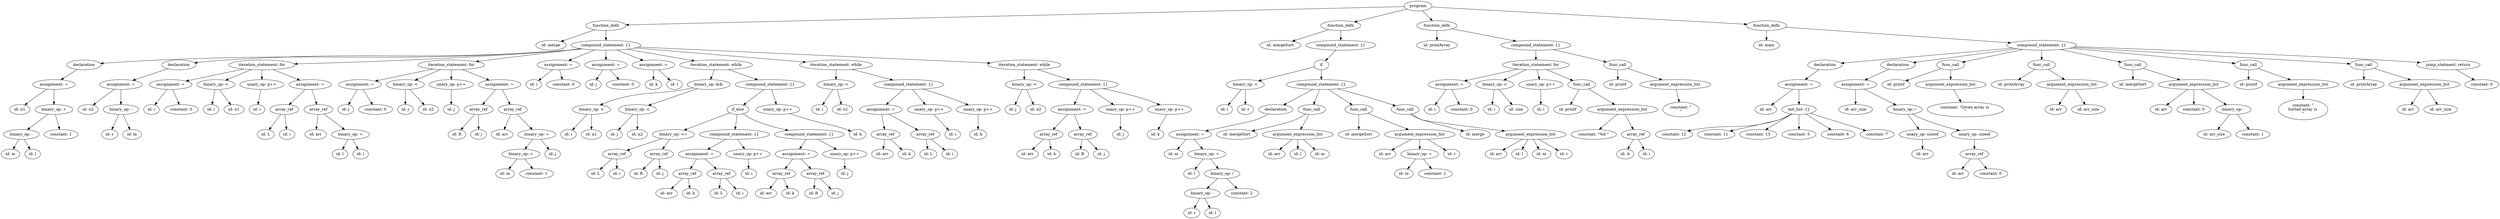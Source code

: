 strict digraph "" {
	graph [bb="0,0,7615.5,795"];
	node [label="\N"];
	597	[height=0.5,
		label=program,
		pos="4356,777",
		width=1.1389];
	458	[height=0.5,
		label=function_defn,
		pos="1915,705",
		width=1.6667];
	597 -> 458	[pos="e,1974.5,707.71 4315.2,774.83 4031,766.68 2349.2,718.45 1984.7,708"];
	509	[height=0.5,
		label=function_defn,
		pos="4155,705",
		width=1.6667];
	597 -> 509	[pos="e,4192.7,719.13 4324.6,765.06 4291.9,753.66 4240.2,735.66 4202.4,722.52"];
	542	[height=0.5,
		label=function_defn,
		pos="4437,705",
		width=1.6667];
	597 -> 542	[pos="e,4418.2,722.22 4374,760.46 4384.7,751.24 4398.4,739.36 4410.3,729.05"];
	596	[height=0.5,
		label=function_defn,
		pos="5472,705",
		width=1.6667];
	597 -> 596	[pos="e,5413.8,709.65 4396.4,773.47 4562.4,763.05 5193.4,723.47 5403.5,710.3"];
	300	[height=0.5,
		label="id: merge",
		pos="1751,633",
		width=1.25];
	458 -> 300	[pos="e,1780.6,646.62 1881.8,689.83 1855.3,678.51 1818,662.6 1790,650.66"];
	457	[height=0.5,
		label="compound_statement: {}",
		pos="1915,633",
		width=2.7984];
	458 -> 457	[pos="e,1915,651.1 1915,686.7 1915,678.98 1915,669.71 1915,661.11"];
	460	[height=0.5,
		label="id: mergeSort",
		pos="3976,633",
		width=1.6667];
	509 -> 460	[pos="e,4011.2,647.75 4120.1,690.34 4091.7,679.24 4051.5,663.52 4020.8,651.51"];
	508	[height=0.5,
		label="compound_statement: {}",
		pos="4155,633",
		width=2.7984];
	509 -> 508	[pos="e,4155,651.1 4155,686.7 4155,678.98 4155,669.71 4155,661.11"];
	511	[height=0.5,
		label="id: printArray",
		pos="4437,633",
		width=1.6667];
	542 -> 511	[pos="e,4437,651.1 4437,686.7 4437,678.98 4437,669.71 4437,661.11"];
	541	[height=0.5,
		label="compound_statement: {}",
		pos="4716,633",
		width=2.7984];
	542 -> 541	[pos="e,4660.1,648.03 4481.5,692.83 4527,681.41 4598.3,663.54 4650.3,650.49"];
	544	[height=0.5,
		label="id: main",
		pos="5472,633",
		width=1.125];
	596 -> 544	[pos="e,5472,651.1 5472,686.7 5472,678.98 5472,669.71 5472,661.11"];
	595	[height=0.5,
		label="compound_statement: {}",
		pos="6263,633",
		width=2.7984];
	596 -> 595	[pos="e,6175,641.79 5528.6,698.99 5662,687.19 5997.6,657.49 6164.9,642.68"];
	326	[height=0.5,
		label=declaration,
		pos="276,561",
		width=1.3902];
	457 -> 326	[pos="e,324.57,565.98 1845.6,619.93 1832.2,617.97 1818.2,616.2 1805,615 1236,563.27 1090.7,606.86 520,579 456.65,575.91 384.15,570.64 \
334.75,566.78"];
	333	[height=0.5,
		label=declaration,
		pos="579,561",
		width=1.3902];
	457 -> 333	[pos="e,625.17,568.15 1845.3,619.94 1832,618 1818.1,616.23 1805,615 1329,570.41 1206.8,613.77 730,579 698.6,576.71 663.66,572.86 635.3,\
569.4"];
	356	[height=0.5,
		label="iteration_statement: for",
		pos="833,561",
		width=2.5998];
	457 -> 356	[pos="e,925.38,564 1844.7,620.08 1831.5,618.15 1817.9,616.34 1805,615 1489,582.05 1113,568.91 935.49,564.26"];
	376	[height=0.5,
		label="iteration_statement: for",
		pos="1428,561",
		width=2.5998];
	457 -> 376	[pos="e,1502.1,572.11 1841.9,620.57 1829.6,618.68 1816.9,616.76 1805,615 1704.4,600.16 1588.6,584.01 1512.1,573.49"];
	379	[height=0.5,
		label="assignment: =",
		pos="1772,561",
		width=1.6971];
	457 -> 379	[pos="e,1802.2,576.79 1882.2,615.94 1861.1,605.63 1833.6,592.17 1811.4,581.28"];
	382	[height=0.5,
		label="assignment: =",
		pos="1915,561",
		width=1.6971];
	457 -> 382	[pos="e,1915,579.1 1915,614.7 1915,606.98 1915,597.71 1915,589.11"];
	385	[height=0.5,
		label="assignment: =",
		pos="2057,561",
		width=1.6971];
	457 -> 385	[pos="e,2027,576.79 1947.6,615.94 1968.5,605.63 1995.8,592.17 2017.9,581.28"];
	424	[height=0.5,
		label="iteration_statement: while",
		pos="2240,561",
		width=2.8525];
	457 -> 424	[pos="e,2177.8,575.4 1976.9,618.67 2031.3,606.96 2110.4,589.91 2167.7,577.57"];
	440	[height=0.5,
		label="iteration_statement: while",
		pos="2636,561",
		width=2.8525];
	457 -> 440	[pos="e,2548.5,570.49 2001.3,623.63 2136.3,610.51 2396.9,585.22 2538.5,571.46"];
	456	[height=0.5,
		label="iteration_statement: while",
		pos="3221,561",
		width=2.8525];
	457 -> 456	[pos="e,3124.2,567.19 2010,626.91 2247.2,614.19 2864.5,581.11 3114,567.73"];
	507	[height=0.5,
		label=if,
		pos="4105,561",
		width=0.75];
	508 -> 507	[pos="e,4116.3,577.83 4142.9,615.05 4136.7,606.38 4129,595.67 4122.2,586.15"];
	536	[height=0.5,
		label="iteration_statement: for",
		pos="4716,561",
		width=2.5998];
	541 -> 536	[pos="e,4716,579.1 4716,614.7 4716,606.98 4716,597.71 4716,589.11"];
	540	[height=0.5,
		label=func_call,
		pos="5022,561",
		width=1.2096];
	541 -> 540	[pos="e,4984.9,570.48 4775.4,618.42 4833.7,605.09 4921.4,585.01 4975,572.75"];
	555	[height=0.5,
		label=declaration,
		pos="5619,561",
		width=1.3902];
	595 -> 555	[pos="e,5666.1,567.19 6179.1,622.94 6081.7,612.41 5916.2,594.5 5774,579 5741.6,575.47 5705.4,571.5 5676.2,568.29"];
	566	[height=0.5,
		label=declaration,
		pos="5833,561",
		width=1.3902];
	595 -> 566	[pos="e,5877.5,569.25 6191,620.28 6105.5,606.35 5964.6,583.42 5887.5,570.87"];
	570	[height=0.5,
		label=func_call,
		pos="5993,561",
		width=1.2096];
	595 -> 570	[pos="e,6029,571.34 6208.4,617.83 6158.5,604.92 6085.8,586.05 6038.9,573.9"];
	575	[height=0.5,
		label=func_call,
		pos="6263,561",
		width=1.2096];
	595 -> 575	[pos="e,6263,579.1 6263,614.7 6263,606.98 6263,597.71 6263,589.11"];
	583	[height=0.5,
		label=func_call,
		pos="6533,561",
		width=1.2096];
	595 -> 583	[pos="e,6497,571.34 6317.6,617.83 6367.5,604.92 6440.2,586.05 6487.1,573.9"];
	587	[height=0.5,
		label=func_call,
		pos="6875,561",
		width=1.2096];
	595 -> 587	[pos="e,6833.7,566.73 6345.2,622.6 6473.5,607.93 6717.4,580.03 6823.5,567.89"];
	592	[height=0.5,
		label=func_call,
		pos="7217,561",
		width=1.2096];
	595 -> 592	[pos="e,7174.4,565.12 6354.5,625.29 6551.1,610.86 7008.7,577.29 7164.2,565.88"];
	594	[height=0.5,
		label="jump_statment: return",
		pos="7467,561",
		width=2.4914];
	595 -> 594	[pos="e,7387.5,569.47 6359.9,627.98 6539.5,620.29 6936.2,602.18 7270,579 7305.1,576.56 7343.6,573.36 7377.2,570.39"];
	325	[height=0.5,
		label="assignment: =",
		pos="170,489",
		width=1.6971];
	326 -> 325	[pos="e,193.69,505.64 253,544.81 238.2,535.04 218.76,522.2 202.41,511.4"];
	332	[height=0.5,
		label="assignment: =",
		pos="379,489",
		width=1.6971];
	333 -> 332	[pos="e,416.84,503.24 544.16,547.81 511.63,536.42 462.8,519.33 426.67,506.68"];
	341	[height=0.5,
		label="assignment: =",
		pos="559,489",
		width=1.6971];
	356 -> 341	[pos="e,603.63,501.4 779.19,546.25 731.32,534.02 661.64,516.22 613.55,503.94"];
	344	[height=0.5,
		label="binary_op: <",
		pos="695,489",
		width=1.5707];
	356 -> 344	[pos="e,723.69,504.56 801.34,543.94 780.96,533.6 754.36,520.11 732.87,509.21"];
	346	[height=0.5,
		label="unary_op: p++",
		pos="833,489",
		width=1.7693];
	356 -> 346	[pos="e,833,507.1 833,542.7 833,534.98 833,525.71 833,517.11"];
	355	[height=0.5,
		label="assignment: =",
		pos="976,489",
		width=1.6971];
	356 -> 355	[pos="e,945.64,504.86 865.45,544.12 886.5,533.81 914.07,520.31 936.41,509.38"];
	359	[height=0.5,
		label="assignment: =",
		pos="1154,489",
		width=1.6971];
	376 -> 359	[pos="e,1198.6,501.4 1374.2,546.25 1326.3,534.02 1256.6,516.22 1208.5,503.94"];
	362	[height=0.5,
		label="binary_op: <",
		pos="1290,489",
		width=1.5707];
	376 -> 362	[pos="e,1318.7,504.56 1396.3,543.94 1376,533.6 1349.4,520.11 1327.9,509.21"];
	364	[height=0.5,
		label="unary_op: p++",
		pos="1428,489",
		width=1.7693];
	376 -> 364	[pos="e,1428,507.1 1428,542.7 1428,534.98 1428,525.71 1428,517.11"];
	375	[height=0.5,
		label="assignment: =",
		pos="1571,489",
		width=1.6971];
	376 -> 375	[pos="e,1540.6,504.86 1460.4,544.12 1481.5,533.81 1509.1,520.31 1531.4,509.38"];
	377	[height=0.5,
		label="id: i",
		pos="1677,489",
		width=0.75];
	379 -> 377	[pos="e,1694.7,503.01 1750.4,544.12 1736.3,533.73 1717.9,520.11 1703,509.12"];
	378	[height=0.5,
		label="constant: 0",
		pos="1772,489",
		width=1.375];
	379 -> 378	[pos="e,1772,507.1 1772,542.7 1772,534.98 1772,525.71 1772,517.11"];
	380	[height=0.5,
		label="id: j",
		pos="1867,489",
		width=0.75];
	382 -> 380	[pos="e,1877.9,505.83 1903.4,543.05 1897.4,534.38 1890.1,523.67 1883.6,514.15"];
	381	[height=0.5,
		label="constant: 0",
		pos="1962,489",
		width=1.375];
	382 -> 381	[pos="e,1950.7,506.79 1926.4,543.05 1932,534.71 1938.8,524.49 1945,515.25"];
	383	[height=0.5,
		label="id: k",
		pos="2057,489",
		width=0.75];
	385 -> 383	[pos="e,2057,507.1 2057,542.7 2057,534.98 2057,525.71 2057,517.11"];
	384	[height=0.5,
		label="id: l",
		pos="2129,489",
		width=0.75];
	385 -> 384	[pos="e,2114,504.57 2074.1,543.41 2083.8,533.91 2096.2,521.88 2106.7,511.65"];
	392	[height=0.5,
		label="binary_op: &&",
		pos="2240,489",
		width=1.8234];
	424 -> 392	[pos="e,2240,507.1 2240,542.7 2240,534.98 2240,525.71 2240,517.11"];
	423	[height=0.5,
		label="compound_statement: {}",
		pos="2424,489",
		width=2.7984];
	424 -> 423	[pos="e,2383.3,505.49 2280.8,544.46 2308.2,534.04 2344.5,520.24 2373.7,509.14"];
	427	[height=0.5,
		label="binary_op: <",
		pos="2636,489",
		width=1.5707];
	440 -> 427	[pos="e,2636,507.1 2636,542.7 2636,534.98 2636,525.71 2636,517.11"];
	439	[height=0.5,
		label="compound_statement: {}",
		pos="2887,489",
		width=2.7984];
	440 -> 439	[pos="e,2835.2,504.45 2688.3,545.41 2728.2,534.28 2783.3,518.92 2825.3,507.2"];
	443	[height=0.5,
		label="binary_op: <",
		pos="3221,489",
		width=1.5707];
	456 -> 443	[pos="e,3221,507.1 3221,542.7 3221,534.98 3221,525.71 3221,517.11"];
	455	[height=0.5,
		label="compound_statement: {}",
		pos="3401,489",
		width=2.7984];
	456 -> 455	[pos="e,3361,505.54 3261.4,544.29 3288.1,533.9 3323.3,520.2 3351.7,509.17"];
	473	[height=0.5,
		label="binary_op: <",
		pos="3873,489",
		width=1.5707];
	507 -> 473	[pos="e,3912.5,501.91 4080.6,552.64 4043.2,541.34 3970.8,519.5 3922.2,504.83"];
	506	[height=0.5,
		label="compound_statement: {}",
		pos="4105,489",
		width=2.7984];
	507 -> 506	[pos="e,4105,507.1 4105,542.7 4105,534.98 4105,525.71 4105,517.11"];
	523	[height=0.5,
		label="assignment: =",
		pos="4511,489",
		width=1.6971];
	536 -> 523	[pos="e,4549.5,503.14 4672.3,545.07 4639.1,533.74 4593.5,518.17 4559.3,506.48"];
	526	[height=0.5,
		label="binary_op: <",
		pos="4647,489",
		width=1.5707];
	536 -> 526	[pos="e,4663.1,506.31 4699.3,543.05 4690.6,534.24 4679.9,523.33 4670.4,513.69"];
	528	[height=0.5,
		label="unary_op: p++",
		pos="4785,489",
		width=1.7693];
	536 -> 528	[pos="e,4768.5,506.79 4732.7,543.05 4741.3,534.37 4751.8,523.64 4761.2,514.11"];
	535	[height=0.5,
		label=func_call,
		pos="4910,489",
		width=1.2096];
	536 -> 535	[pos="e,4878.2,501.47 4758.1,544.81 4790.8,533 4836,516.71 4868.5,504.96"];
	537	[height=0.5,
		label="id: printf",
		pos="5022,489",
		width=1.1735];
	540 -> 537	[pos="e,5022,507.1 5022,542.7 5022,534.98 5022,525.71 5022,517.11"];
	539	[height=0.5,
		label=argument_expression_list,
		pos="5192,489",
		width=2.8194];
	540 -> 539	[pos="e,5153.6,505.79 5052,547.65 5077.5,537.13 5114.7,521.83 5144.3,509.63"];
	554	[height=0.5,
		label="assignment: =",
		pos="5537,489",
		width=1.6971];
	555 -> 554	[pos="e,5556.1,506.31 5600.4,544.12 5589.6,534.94 5575.9,523.23 5564,513.06"];
	565	[height=0.5,
		label="assignment: =",
		pos="5710,489",
		width=1.6971];
	566 -> 565	[pos="e,5736.7,505.21 5807.5,545.5 5789.6,535.29 5765.3,521.48 5745.5,510.2"];
	567	[height=0.5,
		label="id: printf",
		pos="5831,489",
		width=1.1735];
	570 -> 567	[pos="e,5859.7,502.41 5964,547.49 5937.5,536.04 5898.2,519.03 5869.1,506.48"];
	569	[height=0.5,
		label=argument_expression_list,
		pos="5993,489",
		width=2.8194];
	570 -> 569	[pos="e,5993,507.1 5993,542.7 5993,534.98 5993,525.71 5993,517.11"];
	571	[height=0.5,
		label="id: printArray",
		pos="6173,489",
		width=1.6667];
	575 -> 571	[pos="e,6193.7,506.13 6243.5,544.81 6231.3,535.35 6215.5,523.02 6201.9,512.45"];
	573	[height=0.5,
		label=argument_expression_list,
		pos="6353,489",
		width=2.8194];
	575 -> 573	[pos="e,6331.6,506.63 6282.5,544.81 6294.5,535.49 6310.1,523.37 6323.6,512.9"];
	576	[height=0.5,
		label="id: mergeSort",
		pos="6533,489",
		width=1.6667];
	583 -> 576	[pos="e,6533,507.1 6533,542.7 6533,534.98 6533,525.71 6533,517.11"];
	578	[height=0.5,
		label=argument_expression_list,
		pos="6713,489",
		width=2.8194];
	583 -> 578	[pos="e,6672.8,505.62 6563.5,548.13 6590.8,537.52 6631.3,521.79 6663.2,509.37"];
	584	[height=0.5,
		label="id: printf",
		pos="6875,489",
		width=1.1735];
	587 -> 584	[pos="e,6875,507.1 6875,542.7 6875,534.98 6875,525.71 6875,517.11"];
	586	[height=0.5,
		label=argument_expression_list,
		pos="7037,489",
		width=2.8194];
	587 -> 586	[pos="e,7000.3,505.85 6904,547.49 6928.2,537.03 6963.1,521.92 6991.1,509.82"];
	588	[height=0.5,
		label="id: printArray",
		pos="7217,489",
		width=1.6667];
	592 -> 588	[pos="e,7217,507.1 7217,542.7 7217,534.98 7217,525.71 7217,517.11"];
	590	[height=0.5,
		label=argument_expression_list,
		pos="7397,489",
		width=2.8194];
	592 -> 590	[pos="e,7356.8,505.62 7247.5,548.13 7274.8,537.52 7315.3,521.79 7347.2,509.37"];
	593	[height=0.5,
		label="constant: 0",
		pos="7566,489",
		width=1.375];
	594 -> 593	[pos="e,7544.3,505.35 7490.2,543.59 7503.9,533.93 7521.3,521.6 7536,511.21"];
	319	[height=0.5,
		label="id: n1",
		pos="64,397.5",
		width=0.86659];
	325 -> 319	[pos="e,79.754,413.3 149.21,471.86 136.08,461.52 118.85,447.71 104,435 98.531,430.32 92.753,425.17 87.342,420.25"];
	324	[height=0.5,
		label="binary_op: +",
		pos="170,397.5",
		width=1.5707];
	325 -> 324	[pos="e,170,415.7 170,470.74 170,457.99 170,440.37 170,425.73"];
	328	[height=0.5,
		label="id: n2",
		pos="276,397.5",
		width=0.86659];
	332 -> 328	[pos="e,291.83,413.21 359.25,471.73 346.74,461.34 330.3,447.53 316,435 310.58,430.25 304.83,425.08 299.42,420.16"];
	331	[height=0.5,
		label="binary_op: -",
		pos="379,397.5",
		width=1.5];
	332 -> 331	[pos="e,379,415.7 379,470.74 379,457.99 379,440.37 379,425.73"];
	339	[height=0.5,
		label="id: i",
		pos="478,397.5",
		width=0.75];
	341 -> 339	[pos="e,491.29,413.18 543.76,471.17 530.89,456.94 512.33,436.44 498.21,420.84"];
	340	[height=0.5,
		label="constant: 0",
		pos="573,397.5",
		width=1.375];
	341 -> 340	[pos="e,570.31,415.7 561.7,470.74 563.69,457.99 566.45,440.37 568.74,425.73"];
	342	[height=0.5,
		label="id: i",
		pos="668,397.5",
		width=0.75];
	344 -> 342	[pos="e,673.1,415.4 689.79,470.74 685.88,457.78 680.46,439.8 676,425.02"];
	343	[height=0.5,
		label="id: n1",
		pos="744,397.5",
		width=0.86659];
	344 -> 343	[pos="e,734.99,414.96 704.22,471.17 711.52,457.83 721.83,438.99 730.13,423.83"];
	345	[height=0.5,
		label="id: i",
		pos="820,397.5",
		width=0.75];
	346 -> 345	[pos="e,822.5,415.7 830.49,470.74 828.64,457.99 826.08,440.37 823.96,425.73"];
	349	[height=0.5,
		label=array_ref,
		pos="908,397.5",
		width=1.1944];
	355 -> 349	[pos="e,920.5,414.96 963.21,471.17 952.89,457.58 938.22,438.28 926.6,422.98"];
	354	[height=0.5,
		label=array_ref,
		pos="1012,397.5",
		width=1.1944];
	355 -> 354	[pos="e,1005.2,415.4 982.94,470.74 988.15,457.78 995.39,439.8 1001.3,425.02"];
	357	[height=0.5,
		label="id: j",
		pos="1100,397.5",
		width=0.75];
	359 -> 357	[pos="e,1109.6,414.36 1143.8,471.17 1135.7,457.66 1124.1,438.51 1114.9,423.26"];
	358	[height=0.5,
		label="constant: 0",
		pos="1195,397.5",
		width=1.375];
	359 -> 358	[pos="e,1187.3,415.4 1161.9,470.74 1167.9,457.66 1176.2,439.46 1183,424.6"];
	360	[height=0.5,
		label="id: j",
		pos="1290,397.5",
		width=0.75];
	362 -> 360	[pos="e,1290,415.7 1290,470.74 1290,457.99 1290,440.37 1290,425.73"];
	361	[height=0.5,
		label="id: n2",
		pos="1366,397.5",
		width=0.86659];
	362 -> 361	[pos="e,1352.8,414.06 1304.3,471.17 1316.2,457.19 1333.2,437.18 1346.3,421.69"];
	363	[height=0.5,
		label="id: j",
		pos="1442,397.5",
		width=0.75];
	364 -> 363	[pos="e,1439.3,415.7 1430.7,470.74 1432.7,457.99 1435.4,440.37 1437.7,425.73"];
	367	[height=0.5,
		label=array_ref,
		pos="1530,397.5",
		width=1.1944];
	375 -> 367	[pos="e,1537.7,415.4 1563.1,470.74 1557.1,457.66 1548.8,439.46 1542,424.6"];
	374	[height=0.5,
		label=array_ref,
		pos="1634,397.5",
		width=1.1944];
	375 -> 374	[pos="e,1622.4,414.96 1582.8,471.17 1592.3,457.71 1605.7,438.63 1616.5,423.41"];
	388	[height=0.5,
		label="binary_op: <",
		pos="1893,397.5",
		width=1.5707];
	392 -> 388	[pos="e,1922.7,412.92 2191.6,476.8 2182.8,474.82 2173.6,472.81 2165,471 2082.6,453.69 2059.5,459.58 1979,435 1963.2,430.18 1946.4,423.43 \
1931.9,417.04"];
	391	[height=0.5,
		label="binary_op: <",
		pos="2045,397.5",
		width=1.5707];
	392 -> 391	[pos="e,2076,412.71 2207.8,473.22 2174.2,457.82 2121.6,433.64 2085.3,416.98"];
	420	[height=0.5,
		label=if_else,
		pos="2343,397.5",
		width=0.95833];
	423 -> 420	[pos="e,2357.1,414.06 2408.8,471.17 2396.1,457.19 2378,437.18 2364,421.69"];
	422	[height=0.5,
		label="unary_op: p++",
		pos="2466,397.5",
		width=1.7693];
	423 -> 422	[pos="e,2458.1,415.4 2432.1,470.74 2438.2,457.66 2446.8,439.46 2453.8,424.6"];
	425	[height=0.5,
		label="id: i",
		pos="2590,397.5",
		width=0.75];
	427 -> 425	[pos="e,2598.3,414.66 2627.3,471.17 2620.5,457.87 2610.9,439.11 2603.1,423.98"];
	426	[height=0.5,
		label="id: n1",
		pos="2666,397.5",
		width=0.86659];
	427 -> 426	[pos="e,2660.3,415.4 2641.8,470.74 2646.1,457.78 2652.2,439.8 2657.1,425.02"];
	434	[height=0.5,
		label="assignment: =",
		pos="2783,397.5",
		width=1.6971];
	439 -> 434	[pos="e,2801.8,414.66 2867.4,471.17 2851.1,457.11 2827.7,436.95 2809.6,421.42"];
	436	[height=0.5,
		label="unary_op: p++",
		pos="2926,397.5",
		width=1.7693];
	439 -> 436	[pos="e,2918.6,415.4 2894.5,470.74 2900.2,457.66 2908.2,439.46 2914.6,424.6"];
	438	[height=0.5,
		label="unary_op: p++",
		pos="3071,397.5",
		width=1.7693];
	439 -> 438	[pos="e,3041.7,413.6 2921.4,472 2943.6,461.61 2973.1,447.68 2999,435 3009.9,429.66 3021.7,423.75 3032.5,418.28"];
	441	[height=0.5,
		label="id: j",
		pos="3180,397.5",
		width=0.75];
	443 -> 441	[pos="e,3187.5,414.96 3213.3,471.17 3207.2,457.96 3198.7,439.34 3191.8,424.26"];
	442	[height=0.5,
		label="id: n2",
		pos="3256,397.5",
		width=0.86659];
	443 -> 442	[pos="e,3249.4,415.4 3227.7,470.74 3232.8,457.78 3239.8,439.8 3245.6,425.02"];
	450	[height=0.5,
		label="assignment: =",
		pos="3366,397.5",
		width=1.6971];
	455 -> 450	[pos="e,3372.6,415.4 3394.3,470.74 3389.2,457.78 3382.2,439.8 3376.4,425.02"];
	452	[height=0.5,
		label="unary_op: p++",
		pos="3509,397.5",
		width=1.7693];
	455 -> 452	[pos="e,3489.5,414.66 3421.3,471.17 3438.3,457.05 3462.8,436.77 3481.6,421.21"];
	454	[height=0.5,
		label="unary_op: p++",
		pos="3654,397.5",
		width=1.7693];
	455 -> 454	[pos="e,3626.5,413.94 3458.2,474.16 3494.2,464.71 3541.5,451.03 3582,435 3593.8,430.32 3606.3,424.38 3617.5,418.66"];
	471	[height=0.5,
		label="id: l",
		pos="3801,397.5",
		width=0.75];
	473 -> 471	[pos="e,3813.3,413.77 3859.5,471.17 3848.3,457.24 3832.2,437.3 3819.8,421.83"];
	472	[height=0.5,
		label="id: r",
		pos="3873,397.5",
		width=0.75];
	473 -> 472	[pos="e,3873,415.7 3873,470.74 3873,457.99 3873,440.37 3873,425.73"];
	484	[height=0.5,
		label=declaration,
		pos="3968,397.5",
		width=1.3902];
	506 -> 484	[pos="e,3991,413.55 4079.6,471.38 4056.9,456.61 4023.8,434.97 3999.5,419.11"];
	490	[height=0.5,
		label=func_call,
		pos="4080,397.5",
		width=1.2096];
	506 -> 490	[pos="e,4084.7,415.4 4100.2,470.74 4096.6,457.91 4091.6,440.15 4087.5,425.45"];
	498	[height=0.5,
		label=func_call,
		pos="4222,397.5",
		width=1.2096];
	506 -> 498	[pos="e,4201.9,413.84 4126.7,471.38 4145.7,456.89 4173.2,435.8 4193.9,420.02"];
	505	[height=0.5,
		label=func_call,
		pos="4342,397.5",
		width=1.2096];
	506 -> 505	[pos="e,4318.4,412.85 4160,473.83 4193.7,464.4 4237.6,450.85 4275,435 4286.5,430.13 4298.6,423.89 4309.4,417.95"];
	521	[height=0.5,
		label="id: i",
		pos="4431,397.5",
		width=0.75];
	523 -> 521	[pos="e,4444.4,413.47 4496,471.17 4483.3,457.02 4465.1,436.68 4451.2,421.12"];
	522	[height=0.5,
		label="constant: 0",
		pos="4526,397.5",
		width=1.375];
	523 -> 522	[pos="e,4523.1,415.7 4513.9,470.74 4516,457.99 4519,440.37 4521.4,425.73"];
	524	[height=0.5,
		label="id: i",
		pos="4621,397.5",
		width=0.75];
	526 -> 524	[pos="e,4625.9,415.4 4642,470.74 4638.2,457.78 4633,439.8 4628.7,425.02"];
	525	[height=0.5,
		label="id: size",
		pos="4703,397.5",
		width=1.0139];
	526 -> 525	[pos="e,4692.7,414.96 4657.5,471.17 4665.9,457.83 4677.7,438.99 4687.1,423.83"];
	527	[height=0.5,
		label="id: i",
		pos="4785,397.5",
		width=0.75];
	528 -> 527	[pos="e,4785,415.7 4785,470.74 4785,457.99 4785,440.37 4785,425.73"];
	529	[height=0.5,
		label="id: printf",
		pos="4872,397.5",
		width=1.1735];
	535 -> 529	[pos="e,4879.1,415.26 4902.9,471.17 4897.3,458.04 4889.4,439.58 4883.1,424.55"];
	531	[height=0.5,
		label=argument_expression_list,
		pos="5034,397.5",
		width=2.8194];
	535 -> 531	[pos="e,5011.1,415.05 4930.8,473.02 4950.4,458.81 4980.3,437.28 5002.8,421"];
	538	[height=0.75,
		label="constant: \"\n\"",
		pos="5207,397.5",
		width=1.4722];
	539 -> 538	[pos="e,5202.6,424.52 5194.9,470.74 5196.6,460.5 5198.8,447.13 5200.9,434.68"];
	546	[height=0.5,
		label="id: arr",
		pos="5435,397.5",
		width=0.90278];
	554 -> 546	[pos="e,5451.3,413.11 5518.3,471.82 5506.2,461.35 5490.1,447.42 5476,435 5470.5,430.18 5464.6,424.98 5459.1,420.05"];
	553	[height=0.5,
		label="init_list: {}",
		pos="5537,397.5",
		width=1.4306];
	554 -> 553	[pos="e,5537,415.7 5537,470.74 5537,457.99 5537,440.37 5537,425.73"];
	557	[height=0.5,
		label="id: arr_size",
		pos="5710,397.5",
		width=1.3902];
	565 -> 557	[pos="e,5710,415.7 5710,470.74 5710,457.99 5710,440.37 5710,425.73"];
	564	[height=0.5,
		label="binary_op: /",
		pos="5891,397.5",
		width=1.5];
	565 -> 564	[pos="e,5862,412.86 5739.9,473.22 5770.8,457.93 5819.2,433.99 5852.9,417.34"];
	568	[height=0.75,
		label="constant: \"Given array is \n\"",
		pos="6074,397.5",
		width=3.0694];
	569 -> 568	[pos="e,6050.9,424.07 6008.2,471.17 6018.3,460.08 6031.8,445.18 6043.9,431.76"];
	572	[height=0.5,
		label="id: arr",
		pos="6269,397.5",
		width=0.90278];
	573 -> 572	[pos="e,6283.3,413.77 6337.2,471.17 6324,457.11 6305.1,436.93 6290.5,421.41"];
	574	[height=0.5,
		label="id: arr_size",
		pos="6370,397.5",
		width=1.3902];
	573 -> 574	[pos="e,6366.7,415.7 6356.3,470.74 6358.7,457.99 6362,440.37 6364.8,425.73"];
	577	[height=0.5,
		label="id: arr",
		pos="6613,397.5",
		width=0.90278];
	578 -> 577	[pos="e,6629.4,413.18 6694.2,471.17 6678,456.67 6654.5,435.68 6637,419.98"];
	579	[height=0.5,
		label="constant: 0",
		pos="6713,397.5",
		width=1.375];
	578 -> 579	[pos="e,6713,415.7 6713,470.74 6713,457.99 6713,440.37 6713,425.73"];
	582	[height=0.5,
		label="binary_op: -",
		pos="6835,397.5",
		width=1.5];
	578 -> 582	[pos="e,6813.7,414.14 6735.7,471.38 6755.4,456.92 6784.1,435.87 6805.5,420.11"];
	585	[height=1.0417,
		label="constant: \"\nSorted array is \n\"",
		pos="7037,397.5",
		width=1.963];
	586 -> 585	[pos="e,7037,435.34 7037,470.74 7037,463.44 7037,454.53 7037,445.5"];
	589	[height=0.5,
		label="id: arr",
		pos="7346,397.5",
		width=0.90278];
	590 -> 589	[pos="e,7355.3,414.8 7387.2,470.74 7379.5,457.37 7368.9,438.64 7360.3,423.6"];
	591	[height=0.5,
		label="id: arr_size",
		pos="7447,397.5",
		width=1.3902];
	590 -> 591	[pos="e,7437.6,415.4 7406.6,470.74 7414,457.53 7424.3,439.11 7432.7,424.17"];
	322	[height=0.5,
		label="binary_op: -",
		pos="67,306",
		width=1.5];
	324 -> 322	[pos="e,85.425,323.01 151.11,380.08 134.89,365.99 111.35,345.53 93.289,329.84"];
	323	[height=0.5,
		label="constant: 1",
		pos="189,306",
		width=1.375];
	324 -> 323	[pos="e,185.35,324.2 173.66,379.24 176.37,366.49 180.11,348.87 183.22,334.23"];
	329	[height=0.5,
		label="id: r",
		pos="341,306",
		width=0.75];
	331 -> 329	[pos="e,348.05,323.6 371.67,379.24 366.08,366.08 358.29,347.72 351.96,332.81"];
	330	[height=0.5,
		label="id: m",
		pos="416,306",
		width=0.83333];
	331 -> 330	[pos="e,409.14,323.6 386.13,379.24 391.53,366.2 399.02,348.07 405.15,333.24"];
	347	[height=0.5,
		label="id: L",
		pos="841,306",
		width=0.77778];
	349 -> 347	[pos="e,852.54,322.41 895.71,380.08 885.32,366.2 870.3,346.14 858.63,330.55"];
	348	[height=0.5,
		label="id: i",
		pos="914,306",
		width=0.75];
	349 -> 348	[pos="e,912.85,324.2 909.16,379.24 910.01,366.49 911.19,348.87 912.17,334.23"];
	350	[height=0.5,
		label="id: arr",
		pos="1005,306",
		width=0.90278];
	354 -> 350	[pos="e,1006.3,324.2 1010.7,379.24 1009.7,366.49 1008.3,348.87 1007.1,334.23"];
	353	[height=0.5,
		label="binary_op: +",
		pos="1112,306",
		width=1.5707];
	354 -> 353	[pos="e,1093.8,323.32 1029.4,380.91 1045,366.93 1068.2,346.21 1086,330.27"];
	365	[height=0.5,
		label="id: R",
		pos="1456,306",
		width=0.79437];
	367 -> 365	[pos="e,1468.7,322.41 1516.4,380.08 1505,366.2 1488.4,346.14 1475.5,330.55"];
	366	[height=0.5,
		label="id: j",
		pos="1530,306",
		width=0.75];
	367 -> 366	[pos="e,1530,324.2 1530,379.24 1530,366.49 1530,348.87 1530,334.23"];
	368	[height=0.5,
		label="id: arr",
		pos="1608,306",
		width=0.90278];
	374 -> 368	[pos="e,1612.9,323.9 1629,379.24 1625.2,366.28 1620,348.3 1615.7,333.52"];
	373	[height=0.5,
		label="binary_op: +",
		pos="1715,306",
		width=1.5707];
	374 -> 373	[pos="e,1700.1,323.47 1648.5,380.5 1660.9,366.8 1678.9,346.86 1693.1,331.21"];
	386	[height=0.5,
		label="id: i",
		pos="1817,306",
		width=0.75];
	388 -> 386	[pos="e,1829.7,321.97 1878.7,379.67 1866.7,365.52 1849.4,345.18 1836.2,329.62"];
	387	[height=0.5,
		label="id: n1",
		pos="1893,306",
		width=0.86659];
	388 -> 387	[pos="e,1893,324.2 1893,379.24 1893,366.49 1893,348.87 1893,334.23"];
	389	[height=0.5,
		label="id: j",
		pos="1969,306",
		width=0.75];
	391 -> 389	[pos="e,1981.7,321.97 2030.7,379.67 2018.7,365.52 2001.4,345.18 1988.2,329.62"];
	390	[height=0.5,
		label="id: n2",
		pos="2045,306",
		width=0.86659];
	391 -> 390	[pos="e,2045,324.2 2045,379.24 2045,366.49 2045,348.87 2045,334.23"];
	399	[height=0.5,
		label="binary_op: <=",
		pos="2156,306",
		width=1.7151];
	420 -> 399	[pos="e,2186.8,321.76 2318.2,384.62 2286.9,369.67 2232.9,343.82 2195.9,326.09"];
	409	[height=0.5,
		label="compound_statement: {}",
		pos="2336,306",
		width=2.7984];
	420 -> 409	[pos="e,2337.3,324.2 2341.7,379.24 2340.7,366.49 2339.3,348.87 2338.1,334.23"];
	419	[height=0.5,
		label="compound_statement: {}",
		pos="2555,306",
		width=2.7984];
	420 -> 419	[pos="e,2498.2,320.86 2360.2,381.88 2369.4,374.55 2381.3,365.98 2393,360 2422.9,344.67 2458.2,332.5 2488.2,323.71"];
	421	[height=0.5,
		label="id: k",
		pos="2701,306",
		width=0.75];
	422 -> 421	[pos="e,2679.9,317.52 2499.2,382 2515.6,375.04 2535.7,366.75 2554,360 2602.7,342.05 2616.8,343.11 2665,324 2666.8,323.27 2668.7,322.5 \
2670.6,321.69"];
	430	[height=0.5,
		label=array_ref,
		pos="2789,306",
		width=1.1944];
	434 -> 430	[pos="e,2787.8,324.2 2784.2,379.24 2785,366.49 2786.2,348.87 2787.2,334.23"];
	433	[height=0.5,
		label=array_ref,
		pos="2899,306",
		width=1.1944];
	434 -> 433	[pos="e,2879.2,322.26 2803.7,380.5 2822.5,366 2850.4,344.53 2871.1,328.53"];
	435	[height=0.5,
		label="id: i",
		pos="2987,306",
		width=0.75];
	436 -> 435	[pos="e,2976.4,322.56 2937.5,379.67 2946.8,365.95 2960.1,346.41 2970.6,331.05"];
	437	[height=0.5,
		label="id: k",
		pos="3071,306",
		width=0.75];
	438 -> 437	[pos="e,3071,324.2 3071,379.24 3071,366.49 3071,348.87 3071,334.23"];
	446	[height=0.5,
		label=array_ref,
		pos="3290,306",
		width=1.1944];
	450 -> 446	[pos="e,3303.7,323.16 3351.7,379.67 3340.1,365.99 3323.6,346.53 3310.5,331.19"];
	449	[height=0.5,
		label=array_ref,
		pos="3394,306",
		width=1.1944];
	450 -> 449	[pos="e,3388.7,323.9 3371.4,379.24 3375.5,366.28 3381.1,348.3 3385.7,333.52"];
	451	[height=0.5,
		label="id: j",
		pos="3509,306",
		width=0.75];
	452 -> 451	[pos="e,3509,324.2 3509,379.24 3509,366.49 3509,348.87 3509,334.23"];
	453	[height=0.5,
		label="id: k",
		pos="3617,306",
		width=0.75];
	454 -> 453	[pos="e,3623.9,323.6 3646.9,379.24 3641.5,366.2 3634,348.07 3627.8,333.24"];
	483	[height=0.5,
		label="assignment: =",
		pos="3723,306",
		width=1.6971];
	484 -> 483	[pos="e,3768,318.31 3946.4,381.12 3935.6,373.94 3922,365.74 3909,360 3885.5,349.64 3823.8,332.77 3777.9,320.85"];
	485	[height=0.5,
		label="id: mergeSort",
		pos="3862,306",
		width=1.6667];
	490 -> 485	[pos="e,3907.5,317.77 4060.7,381.19 4051,374.03 4038.8,365.82 4027,360 3992,342.8 3950.2,329.43 3917.4,320.42"];
	487	[height=0.5,
		label=argument_expression_list,
		pos="4042,306",
		width=2.8194];
	490 -> 487	[pos="e,4049.2,324.06 4072.9,379.67 4067.3,366.62 4059.5,348.31 4053.2,333.33"];
	491	[height=0.5,
		label="id: mergeSort",
		pos="4222,306",
		width=1.6667];
	498 -> 491	[pos="e,4222,324.2 4222,379.24 4222,366.49 4222,348.87 4222,334.23"];
	493	[height=0.5,
		label=argument_expression_list,
		pos="4402,306",
		width=2.8194];
	498 -> 493	[pos="e,4366.6,322.93 4246.6,382.62 4259.2,375.65 4274.8,367.18 4289,360 4311.3,348.71 4336.4,336.84 4357.3,327.19"];
	499	[height=0.5,
		label="id: merge",
		pos="4567,306",
		width=1.25];
	505 -> 499	[pos="e,4532.4,317.71 4361.3,381.12 4370.9,373.95 4383.1,365.74 4395,360 4444,336.3 4460,340.03 4512,324 4515.5,322.92 4519.1,321.8 4522.8,\
320.68"];
	501	[height=0.5,
		label=argument_expression_list,
		pos="4732,306",
		width=2.8194];
	505 -> 501	[pos="e,4658.1,318.42 4360.4,380.75 4370.1,373.3 4382.5,364.97 4395,360 4398,358.82 4549.2,335.28 4648.1,319.97"];
	530	[height=0.5,
		label="constant: \"%d \"",
		pos="4919,306",
		width=1.8776];
	531 -> 530	[pos="e,4939.9,323.23 5012.6,379.88 4994.4,365.66 4967.9,345.07 4947.8,329.4"];
	534	[height=0.5,
		label=array_ref,
		pos="5048,306",
		width=1.1944];
	531 -> 534	[pos="e,5045.3,324.2 5036.7,379.24 5038.7,366.49 5041.4,348.87 5043.7,334.23"];
	547	[height=0.5,
		label="constant: 12",
		pos="5163,306",
		width=1.5];
	553 -> 547	[pos="e,5202.5,318.43 5515.7,380.92 5504.5,373.42 5490.1,365 5476,360 5370.2,322.45 5335.9,346.66 5226,324 5221.6,323.09 5217,322.05 5212.4,\
320.94"];
	548	[height=0.5,
		label="constant: 11",
		pos="5289,306",
		width=1.5];
	553 -> 548	[pos="e,5329.5,318.18 5514.6,381.15 5503.4,373.98 5489.4,365.77 5476,360 5469.6,357.22 5392.6,335.69 5339.4,320.94"];
	549	[height=0.5,
		label="constant: 13",
		pos="5415,306",
		width=1.5];
	553 -> 549	[pos="e,5436.4,322.71 5515.7,380.91 5496.1,366.5 5466.7,344.93 5444.7,328.81"];
	550	[height=0.5,
		label="constant: 5",
		pos="5537,306",
		width=1.375];
	553 -> 550	[pos="e,5537,324.2 5537,379.24 5537,366.49 5537,348.87 5537,334.23"];
	551	[height=0.5,
		label="constant: 6",
		pos="5654,306",
		width=1.375];
	553 -> 551	[pos="e,5633.5,322.71 5557.4,380.91 5576.2,366.5 5604.4,344.93 5625.5,328.81"];
	552	[height=0.5,
		label="constant: 7",
		pos="5771,306",
		width=1.375];
	553 -> 552	[pos="e,5738.3,319.51 5570.5,383.68 5612.2,367.74 5683.4,340.52 5728.7,323.16"];
	559	[height=0.5,
		label="unary_op: sizeof",
		pos="5908,306",
		width=1.9318];
	564 -> 559	[pos="e,5904.7,324.2 5894.3,379.24 5896.7,366.49 5900,348.87 5902.8,334.23"];
	563	[height=0.5,
		label="unary_op: sizeof",
		pos="6065,306",
		width=1.9318];
	564 -> 563	[pos="e,6032.1,321.86 5915.9,381.47 5927.4,374.7 5941.3,366.72 5954,360 5976.4,348.17 6002,335.9 6022.9,326.15"];
	580	[height=0.5,
		label="id: arr_size",
		pos="6776,306",
		width=1.3902];
	582 -> 580	[pos="e,6787,323.76 6823.9,379.67 6815.1,366.29 6802.6,347.37 6792.6,332.19"];
	581	[height=0.5,
		label="constant: 1",
		pos="6894,306",
		width=1.375];
	582 -> 581	[pos="e,6883,323.76 6846.1,379.67 6854.9,366.29 6867.4,347.37 6877.4,332.19"];
	320	[height=0.5,
		label="id: m",
		pos="30,234",
		width=0.83333];
	322 -> 320	[pos="e,38.619,251.31 58.043,288.05 53.662,279.77 48.298,269.62 43.438,260.42"];
	321	[height=0.5,
		label="id: l",
		pos="105,234",
		width=0.75];
	322 -> 321	[pos="e,96.148,251.31 76.199,288.05 80.746,279.68 86.324,269.4 91.356,260.13"];
	351	[height=0.5,
		label="id: l",
		pos="1076,234",
		width=0.75];
	353 -> 351	[pos="e,1084.4,251.31 1103.3,288.05 1099,279.77 1093.8,269.62 1089.1,260.42"];
	352	[height=0.5,
		label="id: i",
		pos="1148,234",
		width=0.75];
	353 -> 352	[pos="e,1139.6,251.31 1120.7,288.05 1125,279.77 1130.2,269.62 1134.9,260.42"];
	371	[height=0.5,
		label="binary_op: +",
		pos="1664,234",
		width=1.5707];
	373 -> 371	[pos="e,1676.4,251.96 1702.9,288.41 1696.8,279.99 1689.2,269.58 1682.4,260.2"];
	372	[height=0.5,
		label="id: j",
		pos="1766,234",
		width=0.75];
	373 -> 372	[pos="e,1754.7,250.51 1727.1,288.41 1733.6,279.53 1741.6,268.44 1748.8,258.67"];
	395	[height=0.5,
		label=array_ref,
		pos="1952,234",
		width=1.1944];
	399 -> 395	[pos="e,1984.2,246.03 2117.6,291.83 2082.4,279.74 2030.3,261.86 1994,249.4"];
	398	[height=0.5,
		label=array_ref,
		pos="2100,234",
		width=1.1944];
	399 -> 398	[pos="e,2113.2,251.47 2142.7,288.41 2135.8,279.78 2127.2,269.06 2119.6,259.5"];
	406	[height=0.5,
		label="assignment: =",
		pos="2226,234",
		width=1.6971];
	409 -> 406	[pos="e,2250.5,250.59 2310.2,288.59 2295,278.9 2275.6,266.55 2259.2,256.14"];
	408	[height=0.5,
		label="unary_op: p++",
		pos="2369,234",
		width=1.7693];
	409 -> 408	[pos="e,2360.9,252.28 2344,288.05 2347.7,280.09 2352.3,270.41 2356.5,261.51"];
	416	[height=0.5,
		label="assignment: =",
		pos="2512,234",
		width=1.6971];
	419 -> 416	[pos="e,2522.3,251.79 2544.6,288.05 2539.5,279.8 2533.3,269.7 2527.7,260.54"];
	418	[height=0.5,
		label="unary_op: p++",
		pos="2655,234",
		width=1.7693];
	419 -> 418	[pos="e,2632.2,250.99 2578.7,288.41 2592.2,278.95 2609.3,266.97 2623.9,256.76"];
	428	[height=0.5,
		label="id: arr",
		pos="2769,234",
		width=0.90278];
	430 -> 428	[pos="e,2773.9,252.28 2784.2,288.05 2781.9,280.26 2779.2,270.82 2776.7,262.08"];
	429	[height=0.5,
		label="id: k",
		pos="2847,234",
		width=0.75];
	430 -> 429	[pos="e,2834.4,250.19 2802.5,288.76 2810,279.68 2819.5,268.19 2827.8,258.18"];
	431	[height=0.5,
		label="id: L",
		pos="2920,234",
		width=0.77778];
	433 -> 431	[pos="e,2915,251.79 2904.1,288.05 2906.5,280.06 2909.4,270.33 2912.1,261.4"];
	432	[height=0.5,
		label="id: i",
		pos="2993,234",
		width=0.75];
	433 -> 432	[pos="e,2975.5,248.04 2919.4,289.81 2933.4,279.39 2952.1,265.48 2967.1,254.28"];
	444	[height=0.5,
		label="id: arr",
		pos="3219,234",
		width=0.90278];
	446 -> 444	[pos="e,3234.6,250.34 3273.9,289.12 3264.4,279.77 3252.3,267.79 3241.8,257.49"];
	445	[height=0.5,
		label="id: k",
		pos="3297,234",
		width=0.75];
	446 -> 445	[pos="e,3295.3,252.1 3291.7,287.7 3292.5,279.98 3293.4,270.71 3294.3,262.11"];
	447	[height=0.5,
		label="id: R",
		pos="3386,234",
		width=0.79437];
	449 -> 447	[pos="e,3388,252.1 3392,287.7 3391.1,279.98 3390.1,270.71 3389.1,262.11"];
	448	[height=0.5,
		label="id: j",
		pos="3460,234",
		width=0.75];
	449 -> 448	[pos="e,3446,249.86 3409,289.12 3417.8,279.73 3429.2,267.7 3438.9,257.36"];
	475	[height=0.5,
		label="id: m",
		pos="3670,234",
		width=0.83333];
	483 -> 475	[pos="e,3682,250.83 3710.2,288.05 3703.5,279.29 3695.3,268.45 3688.1,258.86"];
	482	[height=0.5,
		label="binary_op: +",
		pos="3775,234",
		width=1.5707];
	483 -> 482	[pos="e,3762.5,251.79 3735.6,288.05 3741.8,279.63 3749.5,269.28 3756.5,259.97"];
	486	[height=0.5,
		label="id: arr",
		pos="3964,234",
		width=0.90278];
	487 -> 486	[pos="e,3980.3,249.66 4023.1,288.05 4012.5,278.52 3999.1,266.53 3987.8,256.35"];
	488	[height=0.5,
		label="id: l",
		pos="4042,234",
		width=0.75];
	487 -> 488	[pos="e,4042,252.1 4042,287.7 4042,279.98 4042,270.71 4042,262.11"];
	489	[height=0.5,
		label="id: m",
		pos="4117,234",
		width=0.83333];
	487 -> 489	[pos="e,4101,249.89 4060.2,288.05 4070.2,278.68 4082.8,266.92 4093.6,256.86"];
	492	[height=0.5,
		label="id: arr",
		pos="4295,234",
		width=0.90278];
	493 -> 492	[pos="e,4315.2,248.2 4376.6,288.41 4360.8,278.04 4340.3,264.66 4323.9,253.88"];
	496	[height=0.5,
		label="binary_op: +",
		pos="4402,234",
		width=1.5707];
	493 -> 496	[pos="e,4402,252.1 4402,287.7 4402,279.98 4402,270.71 4402,262.11"];
	497	[height=0.5,
		label="id: r",
		pos="4504,234",
		width=0.75];
	493 -> 497	[pos="e,4485.7,247.53 4426.2,288.41 4441.6,277.84 4461.6,264.13 4477.4,253.24"];
	500	[height=0.5,
		label="id: arr",
		pos="4618,234",
		width=0.90278];
	501 -> 500	[pos="e,4638.9,247.81 4705.3,288.59 4688,277.99 4665.5,264.19 4647.7,253.24"];
	502	[height=0.5,
		label="id: l",
		pos="4696,234",
		width=0.75];
	501 -> 502	[pos="e,4704.4,251.31 4723.3,288.05 4719,279.77 4713.8,269.62 4709.1,260.42"];
	503	[height=0.5,
		label="id: m",
		pos="4771,234",
		width=0.83333];
	501 -> 503	[pos="e,4761.9,251.31 4741.4,288.05 4746.1,279.68 4751.8,269.4 4757,260.13"];
	504	[height=0.5,
		label="id: r",
		pos="4846,234",
		width=0.75];
	501 -> 504	[pos="e,4826.6,246.93 4758.7,288.59 4776.4,277.71 4799.6,263.47 4817.7,252.4"];
	532	[height=0.5,
		label="id: A",
		pos="5011,234",
		width=0.79437];
	534 -> 532	[pos="e,5019.6,251.31 5039,288.05 5034.7,279.77 5029.3,269.62 5024.4,260.42"];
	533	[height=0.5,
		label="id: i",
		pos="5085,234",
		width=0.75];
	534 -> 533	[pos="e,5076.4,251.31 5057,288.05 5061.3,279.77 5066.7,269.62 5071.6,260.42"];
	558	[height=0.5,
		label="id: arr",
		pos="5908,234",
		width=0.90278];
	559 -> 558	[pos="e,5908,252.1 5908,287.7 5908,279.98 5908,270.71 5908,262.11"];
	562	[height=0.5,
		label=array_ref,
		pos="6065,234",
		width=1.1944];
	563 -> 562	[pos="e,6065,252.1 6065,287.7 6065,279.98 6065,270.71 6065,262.11"];
	369	[height=0.5,
		label="id: m",
		pos="1615,162",
		width=0.83333];
	371 -> 369	[pos="e,1626.1,178.83 1652.1,216.05 1646.1,207.38 1638.6,196.67 1631.9,187.15"];
	370	[height=0.5,
		label="constant: 1",
		pos="1713,162",
		width=1.375];
	371 -> 370	[pos="e,1701.2,179.79 1675.9,216.05 1681.7,207.71 1688.9,197.49 1695.3,188.25"];
	393	[height=0.5,
		label="id: L",
		pos="1879,162",
		width=0.77778];
	395 -> 393	[pos="e,1894,177.39 1935.4,217.12 1925.3,207.41 1912.3,194.89 1901.2,184.33"];
	394	[height=0.5,
		label="id: i",
		pos="1952,162",
		width=0.75];
	395 -> 394	[pos="e,1952,180.1 1952,215.7 1952,207.98 1952,198.71 1952,190.11"];
	396	[height=0.5,
		label="id: R",
		pos="2026,162",
		width=0.79437];
	398 -> 396	[pos="e,2041.2,177.39 2083.2,217.12 2073,207.41 2059.7,194.89 2048.5,184.33"];
	397	[height=0.5,
		label="id: j",
		pos="2100,162",
		width=0.75];
	398 -> 397	[pos="e,2100,180.1 2100,215.7 2100,207.98 2100,198.71 2100,190.11"];
	402	[height=0.5,
		label=array_ref,
		pos="2188,162",
		width=1.1944];
	406 -> 402	[pos="e,2197.1,179.79 2216.8,216.05 2212.4,207.89 2207,197.91 2202,188.82"];
	405	[height=0.5,
		label=array_ref,
		pos="2292,162",
		width=1.1944];
	406 -> 405	[pos="e,2276.9,178.99 2241.6,216.41 2250.1,207.48 2260.6,196.31 2269.8,186.5"];
	407	[height=0.5,
		label="id: i",
		pos="2380,162",
		width=0.75];
	408 -> 407	[pos="e,2377.3,180.1 2371.7,215.7 2372.9,207.98 2374.4,198.71 2375.7,190.11"];
	412	[height=0.5,
		label=array_ref,
		pos="2468,162",
		width=1.1944];
	416 -> 412	[pos="e,2478.6,179.79 2501.3,216.05 2496.2,207.8 2489.8,197.7 2484.1,188.54"];
	415	[height=0.5,
		label=array_ref,
		pos="2572,162",
		width=1.1944];
	416 -> 415	[pos="e,2557.9,179.47 2526.2,216.41 2533.7,207.69 2543,196.85 2551.3,187.21"];
	417	[height=0.5,
		label="id: j",
		pos="2660,162",
		width=0.75];
	418 -> 417	[pos="e,2658.8,180.1 2656.2,215.7 2656.8,207.98 2657.4,198.71 2658.1,190.11"];
	476	[height=0.5,
		label="id: l",
		pos="3725,162",
		width=0.75];
	482 -> 476	[pos="e,3736.3,178.83 3762.9,216.05 3756.7,207.38 3749,196.67 3742.2,187.15"];
	481	[height=0.5,
		label="binary_op: /",
		pos="3824,162",
		width=1.5];
	482 -> 481	[pos="e,3812.2,179.79 3786.9,216.05 3792.7,207.71 3799.9,197.49 3806.3,188.25"];
	494	[height=0.5,
		label="id: m",
		pos="4353,162",
		width=0.83333];
	496 -> 494	[pos="e,4364.1,178.83 4390.1,216.05 4384.1,207.38 4376.6,196.67 4369.9,187.15"];
	495	[height=0.5,
		label="constant: 1",
		pos="4451,162",
		width=1.375];
	496 -> 495	[pos="e,4439.2,179.79 4413.9,216.05 4419.7,207.71 4426.9,197.49 4433.3,188.25"];
	560	[height=0.5,
		label="id: arr",
		pos="6015,162",
		width=0.90278];
	562 -> 560	[pos="e,6026.4,178.99 6053.2,216.41 6047,207.74 6039.3,196.97 6032.4,187.38"];
	561	[height=0.5,
		label="constant: 0",
		pos="6115,162",
		width=1.375];
	562 -> 561	[pos="e,6102.9,179.96 6076.8,216.41 6082.9,207.99 6090.3,197.58 6097,188.2"];
	400	[height=0.5,
		label="id: arr",
		pos="2111,90",
		width=0.90278];
	402 -> 400	[pos="e,2127.3,105.77 2170.9,145.46 2160.3,135.84 2146.6,123.34 2134.9,112.75"];
	401	[height=0.5,
		label="id: k",
		pos="2189,90",
		width=0.75];
	402 -> 401	[pos="e,2188.8,108.1 2188.2,143.7 2188.4,135.98 2188.5,126.71 2188.6,118.11"];
	403	[height=0.5,
		label="id: L",
		pos="2266,90",
		width=0.77778];
	405 -> 403	[pos="e,2272.2,107.79 2285.7,144.05 2282.7,136.06 2279.1,126.33 2275.8,117.4"];
	404	[height=0.5,
		label="id: i",
		pos="2339,90",
		width=0.75];
	405 -> 404	[pos="e,2328.3,106.99 2303.1,144.41 2309,135.74 2316.2,124.97 2322.6,115.38"];
	410	[height=0.5,
		label="id: arr",
		pos="2419,90",
		width=0.90278];
	412 -> 410	[pos="e,2430.2,106.99 2456.4,144.41 2450.3,135.74 2442.8,124.97 2436.1,115.38"];
	411	[height=0.5,
		label="id: k",
		pos="2497,90",
		width=0.75];
	412 -> 411	[pos="e,2490,107.79 2475,144.05 2478.4,135.97 2482.4,126.12 2486.2,117.11"];
	413	[height=0.5,
		label="id: R",
		pos="2572,90",
		width=0.79437];
	415 -> 413	[pos="e,2572,108.1 2572,143.7 2572,135.98 2572,126.71 2572,118.11"];
	414	[height=0.5,
		label="id: j",
		pos="2646,90",
		width=0.75];
	415 -> 414	[pos="e,2630.8,105.39 2588.8,145.12 2599,135.41 2612.3,122.89 2623.5,112.33"];
	479	[height=0.5,
		label="binary_op: -",
		pos="3763,90",
		width=1.5];
	481 -> 479	[pos="e,3777.4,107.47 3809.5,144.41 3801.9,135.69 3792.5,124.85 3784.1,115.21"];
	480	[height=0.5,
		label="constant: 2",
		pos="3885,90",
		width=1.375];
	481 -> 480	[pos="e,3870.6,107.47 3838.5,144.41 3846.1,135.69 3855.5,124.85 3863.9,115.21"];
	477	[height=0.5,
		label="id: r",
		pos="3727,18",
		width=0.75];
	479 -> 477	[pos="e,3735.4,35.307 3754.3,72.055 3750,63.767 3744.8,53.618 3740.1,44.424"];
	478	[height=0.5,
		label="id: l",
		pos="3799,18",
		width=0.75];
	479 -> 478	[pos="e,3790.6,35.307 3771.7,72.055 3776,63.767 3781.2,53.618 3785.9,44.424"];
}
